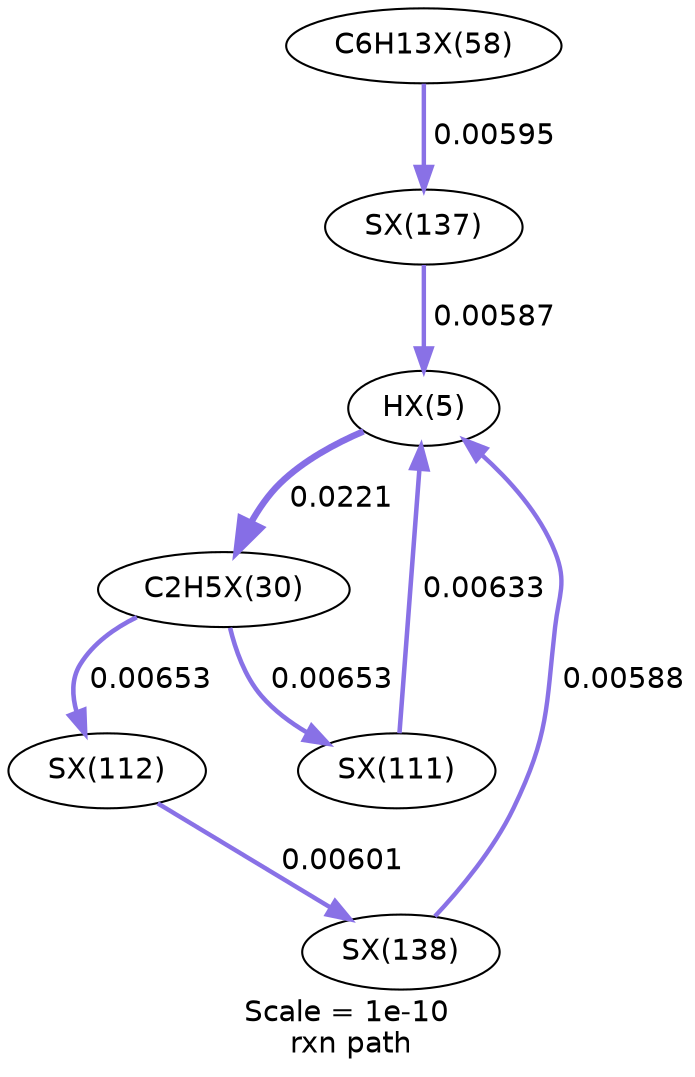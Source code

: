 digraph reaction_paths {
center=1;
s16 -> s18[fontname="Helvetica", style="setlinewidth(3.12)", arrowsize=1.56, color="0.7, 0.522, 0.9"
, label=" 0.0221"];
s30 -> s16[fontname="Helvetica", style="setlinewidth(2.12)", arrowsize=1.06, color="0.7, 0.506, 0.9"
, label=" 0.00588"];
s27 -> s16[fontname="Helvetica", style="setlinewidth(2.18)", arrowsize=1.09, color="0.7, 0.506, 0.9"
, label=" 0.00633"];
s29 -> s16[fontname="Helvetica", style="setlinewidth(2.12)", arrowsize=1.06, color="0.7, 0.506, 0.9"
, label=" 0.00587"];
s18 -> s28[fontname="Helvetica", style="setlinewidth(2.2)", arrowsize=1.1, color="0.7, 0.507, 0.9"
, label=" 0.00653"];
s18 -> s27[fontname="Helvetica", style="setlinewidth(2.2)", arrowsize=1.1, color="0.7, 0.507, 0.9"
, label=" 0.00653"];
s23 -> s29[fontname="Helvetica", style="setlinewidth(2.13)", arrowsize=1.07, color="0.7, 0.506, 0.9"
, label=" 0.00595"];
s28 -> s30[fontname="Helvetica", style="setlinewidth(2.14)", arrowsize=1.07, color="0.7, 0.506, 0.9"
, label=" 0.00601"];
s16 [ fontname="Helvetica", label="HX(5)"];
s18 [ fontname="Helvetica", label="C2H5X(30)"];
s23 [ fontname="Helvetica", label="C6H13X(58)"];
s27 [ fontname="Helvetica", label="SX(111)"];
s28 [ fontname="Helvetica", label="SX(112)"];
s29 [ fontname="Helvetica", label="SX(137)"];
s30 [ fontname="Helvetica", label="SX(138)"];
 label = "Scale = 1e-10\l rxn path";
 fontname = "Helvetica";
}

